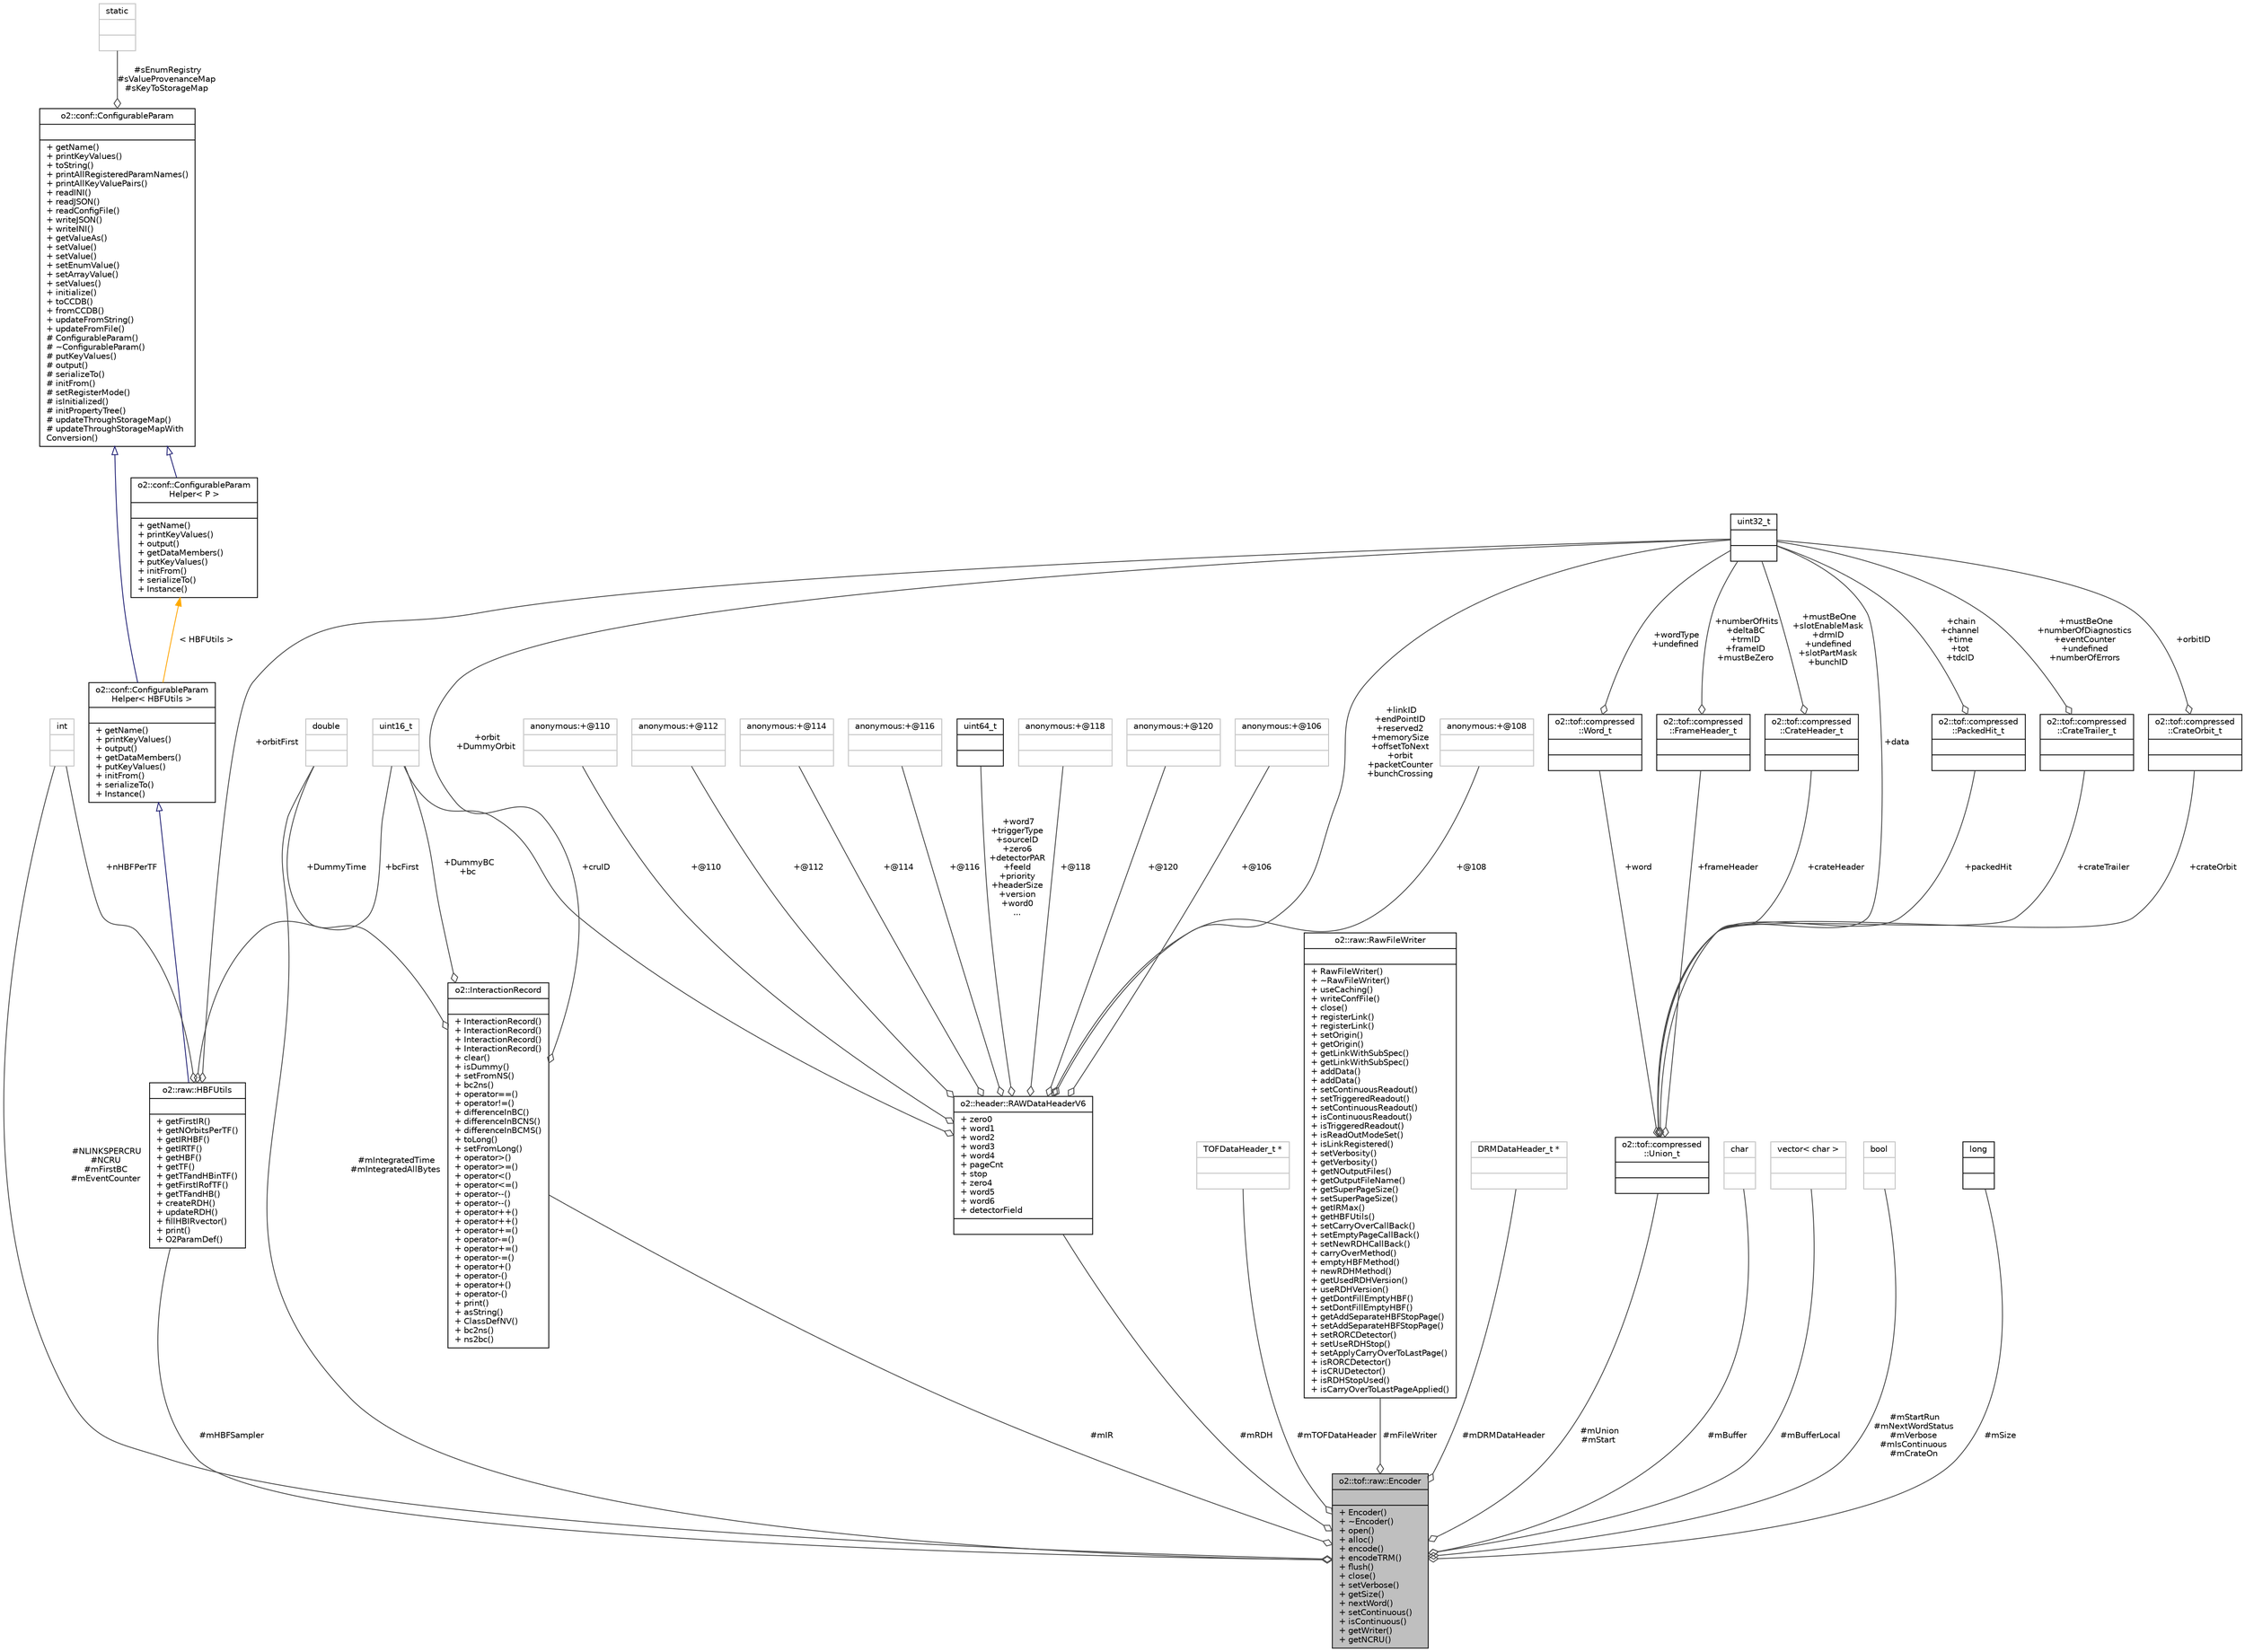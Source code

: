 digraph "o2::tof::raw::Encoder"
{
 // INTERACTIVE_SVG=YES
  bgcolor="transparent";
  edge [fontname="Helvetica",fontsize="10",labelfontname="Helvetica",labelfontsize="10"];
  node [fontname="Helvetica",fontsize="10",shape=record];
  Node1 [label="{o2::tof::raw::Encoder\n||+ Encoder()\l+ ~Encoder()\l+ open()\l+ alloc()\l+ encode()\l+ encodeTRM()\l+ flush()\l+ close()\l+ setVerbose()\l+ getSize()\l+ nextWord()\l+ setContinuous()\l+ isContinuous()\l+ getWriter()\l+ getNCRU()\l}",height=0.2,width=0.4,color="black", fillcolor="grey75", style="filled", fontcolor="black"];
  Node2 -> Node1 [color="grey25",fontsize="10",style="solid",label=" #mHBFSampler" ,arrowhead="odiamond",fontname="Helvetica"];
  Node2 [label="{o2::raw::HBFUtils\n||+ getFirstIR()\l+ getNOrbitsPerTF()\l+ getIRHBF()\l+ getIRTF()\l+ getHBF()\l+ getTF()\l+ getTFandHBinTF()\l+ getFirstIRofTF()\l+ getTFandHB()\l+ createRDH()\l+ updateRDH()\l+ fillHBIRvector()\l+ print()\l+ O2ParamDef()\l}",height=0.2,width=0.4,color="black",URL="$db/df3/structo2_1_1raw_1_1HBFUtils.html"];
  Node3 -> Node2 [dir="back",color="midnightblue",fontsize="10",style="solid",arrowtail="onormal",fontname="Helvetica"];
  Node3 [label="{o2::conf::ConfigurableParam\lHelper\< HBFUtils \>\n||+ getName()\l+ printKeyValues()\l+ output()\l+ getDataMembers()\l+ putKeyValues()\l+ initFrom()\l+ serializeTo()\l+ Instance()\l}",height=0.2,width=0.4,color="black",URL="$d7/d50/classo2_1_1conf_1_1ConfigurableParamHelper.html"];
  Node4 -> Node3 [dir="back",color="midnightblue",fontsize="10",style="solid",arrowtail="onormal",fontname="Helvetica"];
  Node4 [label="{o2::conf::ConfigurableParam\n||+ getName()\l+ printKeyValues()\l+ toString()\l+ printAllRegisteredParamNames()\l+ printAllKeyValuePairs()\l+ readINI()\l+ readJSON()\l+ readConfigFile()\l+ writeJSON()\l+ writeINI()\l+ getValueAs()\l+ setValue()\l+ setValue()\l+ setEnumValue()\l+ setArrayValue()\l+ setValues()\l+ initialize()\l+ toCCDB()\l+ fromCCDB()\l+ updateFromString()\l+ updateFromFile()\l# ConfigurableParam()\l# ~ConfigurableParam()\l# putKeyValues()\l# output()\l# serializeTo()\l# initFrom()\l# setRegisterMode()\l# isInitialized()\l# initPropertyTree()\l# updateThroughStorageMap()\l# updateThroughStorageMapWith\lConversion()\l}",height=0.2,width=0.4,color="black",URL="$d6/d14/classo2_1_1conf_1_1ConfigurableParam.html"];
  Node5 -> Node4 [color="grey25",fontsize="10",style="solid",label=" #sEnumRegistry\n#sValueProvenanceMap\n#sKeyToStorageMap" ,arrowhead="odiamond",fontname="Helvetica"];
  Node5 [label="{static\n||}",height=0.2,width=0.4,color="grey75"];
  Node6 -> Node3 [dir="back",color="orange",fontsize="10",style="solid",label=" \< HBFUtils \>" ,fontname="Helvetica"];
  Node6 [label="{o2::conf::ConfigurableParam\lHelper\< P \>\n||+ getName()\l+ printKeyValues()\l+ output()\l+ getDataMembers()\l+ putKeyValues()\l+ initFrom()\l+ serializeTo()\l+ Instance()\l}",height=0.2,width=0.4,color="black",URL="$d7/d50/classo2_1_1conf_1_1ConfigurableParamHelper.html"];
  Node4 -> Node6 [dir="back",color="midnightblue",fontsize="10",style="solid",arrowtail="onormal",fontname="Helvetica"];
  Node7 -> Node2 [color="grey25",fontsize="10",style="solid",label=" +bcFirst" ,arrowhead="odiamond",fontname="Helvetica"];
  Node7 [label="{uint16_t\n||}",height=0.2,width=0.4,color="grey75"];
  Node8 -> Node2 [color="grey25",fontsize="10",style="solid",label=" +orbitFirst" ,arrowhead="odiamond",fontname="Helvetica"];
  Node8 [label="{uint32_t\n||}",height=0.2,width=0.4,color="black",URL="$d3/d87/classuint32__t.html"];
  Node9 -> Node2 [color="grey25",fontsize="10",style="solid",label=" +nHBFPerTF" ,arrowhead="odiamond",fontname="Helvetica"];
  Node9 [label="{int\n||}",height=0.2,width=0.4,color="grey75"];
  Node10 -> Node1 [color="grey25",fontsize="10",style="solid",label=" #mRDH" ,arrowhead="odiamond",fontname="Helvetica"];
  Node10 [label="{o2::header::RAWDataHeaderV6\n|+ zero0\l+ word1\l+ word2\l+ word3\l+ word4\l+ pageCnt\l+ stop\l+ zero4\l+ word5\l+ word6\l+ detectorField\l|}",height=0.2,width=0.4,color="black",URL="$d5/d06/structo2_1_1header_1_1RAWDataHeaderV6.html"];
  Node11 -> Node10 [color="grey25",fontsize="10",style="solid",label=" +@114" ,arrowhead="odiamond",fontname="Helvetica"];
  Node11 [label="{anonymous:+@114\n||}",height=0.2,width=0.4,color="grey75"];
  Node12 -> Node10 [color="grey25",fontsize="10",style="solid",label=" +@116" ,arrowhead="odiamond",fontname="Helvetica"];
  Node12 [label="{anonymous:+@116\n||}",height=0.2,width=0.4,color="grey75"];
  Node13 -> Node10 [color="grey25",fontsize="10",style="solid",label=" +word7\n+triggerType\n+sourceID\n+zero6\n+detectorPAR\n+feeId\n+priority\n+headerSize\n+version\n+word0\n..." ,arrowhead="odiamond",fontname="Helvetica"];
  Node13 [label="{uint64_t\n||}",height=0.2,width=0.4,color="black",URL="$d6/d30/classuint64__t.html"];
  Node7 -> Node10 [color="grey25",fontsize="10",style="solid",label=" +cruID" ,arrowhead="odiamond",fontname="Helvetica"];
  Node14 -> Node10 [color="grey25",fontsize="10",style="solid",label=" +@118" ,arrowhead="odiamond",fontname="Helvetica"];
  Node14 [label="{anonymous:+@118\n||}",height=0.2,width=0.4,color="grey75"];
  Node15 -> Node10 [color="grey25",fontsize="10",style="solid",label=" +@120" ,arrowhead="odiamond",fontname="Helvetica"];
  Node15 [label="{anonymous:+@120\n||}",height=0.2,width=0.4,color="grey75"];
  Node8 -> Node10 [color="grey25",fontsize="10",style="solid",label=" +linkID\n+endPointID\n+reserved2\n+memorySize\n+offsetToNext\n+orbit\n+packetCounter\n+bunchCrossing" ,arrowhead="odiamond",fontname="Helvetica"];
  Node16 -> Node10 [color="grey25",fontsize="10",style="solid",label=" +@106" ,arrowhead="odiamond",fontname="Helvetica"];
  Node16 [label="{anonymous:+@106\n||}",height=0.2,width=0.4,color="grey75"];
  Node17 -> Node10 [color="grey25",fontsize="10",style="solid",label=" +@108" ,arrowhead="odiamond",fontname="Helvetica"];
  Node17 [label="{anonymous:+@108\n||}",height=0.2,width=0.4,color="grey75"];
  Node18 -> Node10 [color="grey25",fontsize="10",style="solid",label=" +@110" ,arrowhead="odiamond",fontname="Helvetica"];
  Node18 [label="{anonymous:+@110\n||}",height=0.2,width=0.4,color="grey75"];
  Node19 -> Node10 [color="grey25",fontsize="10",style="solid",label=" +@112" ,arrowhead="odiamond",fontname="Helvetica"];
  Node19 [label="{anonymous:+@112\n||}",height=0.2,width=0.4,color="grey75"];
  Node20 -> Node1 [color="grey25",fontsize="10",style="solid",label=" #mIR" ,arrowhead="odiamond",fontname="Helvetica"];
  Node20 [label="{o2::InteractionRecord\n||+ InteractionRecord()\l+ InteractionRecord()\l+ InteractionRecord()\l+ InteractionRecord()\l+ clear()\l+ isDummy()\l+ setFromNS()\l+ bc2ns()\l+ operator==()\l+ operator!=()\l+ differenceInBC()\l+ differenceInBCNS()\l+ differenceInBCMS()\l+ toLong()\l+ setFromLong()\l+ operator\>()\l+ operator\>=()\l+ operator\<()\l+ operator\<=()\l+ operator--()\l+ operator--()\l+ operator++()\l+ operator++()\l+ operator+=()\l+ operator-=()\l+ operator+=()\l+ operator-=()\l+ operator+()\l+ operator-()\l+ operator+()\l+ operator-()\l+ print()\l+ asString()\l+ ClassDefNV()\l+ bc2ns()\l+ ns2bc()\l}",height=0.2,width=0.4,color="black",URL="$d1/d21/structo2_1_1InteractionRecord.html"];
  Node21 -> Node20 [color="grey25",fontsize="10",style="solid",label=" +DummyTime" ,arrowhead="odiamond",fontname="Helvetica"];
  Node21 [label="{double\n||}",height=0.2,width=0.4,color="grey75"];
  Node7 -> Node20 [color="grey25",fontsize="10",style="solid",label=" +DummyBC\n+bc" ,arrowhead="odiamond",fontname="Helvetica"];
  Node8 -> Node20 [color="grey25",fontsize="10",style="solid",label=" +orbit\n+DummyOrbit" ,arrowhead="odiamond",fontname="Helvetica"];
  Node22 -> Node1 [color="grey25",fontsize="10",style="solid",label=" #mTOFDataHeader" ,arrowhead="odiamond",fontname="Helvetica"];
  Node22 [label="{TOFDataHeader_t *\n||}",height=0.2,width=0.4,color="grey75"];
  Node21 -> Node1 [color="grey25",fontsize="10",style="solid",label=" #mIntegratedTime\n#mIntegratedAllBytes" ,arrowhead="odiamond",fontname="Helvetica"];
  Node23 -> Node1 [color="grey25",fontsize="10",style="solid",label=" #mFileWriter" ,arrowhead="odiamond",fontname="Helvetica"];
  Node23 [label="{o2::raw::RawFileWriter\n||+ RawFileWriter()\l+ ~RawFileWriter()\l+ useCaching()\l+ writeConfFile()\l+ close()\l+ registerLink()\l+ registerLink()\l+ setOrigin()\l+ getOrigin()\l+ getLinkWithSubSpec()\l+ getLinkWithSubSpec()\l+ addData()\l+ addData()\l+ setContinuousReadout()\l+ setTriggeredReadout()\l+ setContinuousReadout()\l+ isContinuousReadout()\l+ isTriggeredReadout()\l+ isReadOutModeSet()\l+ isLinkRegistered()\l+ setVerbosity()\l+ getVerbosity()\l+ getNOutputFiles()\l+ getOutputFileName()\l+ getSuperPageSize()\l+ setSuperPageSize()\l+ getIRMax()\l+ getHBFUtils()\l+ setCarryOverCallBack()\l+ setEmptyPageCallBack()\l+ setNewRDHCallBack()\l+ carryOverMethod()\l+ emptyHBFMethod()\l+ newRDHMethod()\l+ getUsedRDHVersion()\l+ useRDHVersion()\l+ getDontFillEmptyHBF()\l+ setDontFillEmptyHBF()\l+ getAddSeparateHBFStopPage()\l+ setAddSeparateHBFStopPage()\l+ setRORCDetector()\l+ setUseRDHStop()\l+ setApplyCarryOverToLastPage()\l+ isRORCDetector()\l+ isCRUDetector()\l+ isRDHStopUsed()\l+ isCarryOverToLastPageApplied()\l}",height=0.2,width=0.4,color="black",URL="$d0/d0d/classo2_1_1raw_1_1RawFileWriter.html"];
  Node24 -> Node1 [color="grey25",fontsize="10",style="solid",label=" #mDRMDataHeader" ,arrowhead="odiamond",fontname="Helvetica"];
  Node24 [label="{DRMDataHeader_t *\n||}",height=0.2,width=0.4,color="grey75"];
  Node25 -> Node1 [color="grey25",fontsize="10",style="solid",label=" #mUnion\n#mStart" ,arrowhead="odiamond",fontname="Helvetica"];
  Node25 [label="{o2::tof::compressed\l::Union_t\n||}",height=0.2,width=0.4,color="black",URL="$df/dd7/uniono2_1_1tof_1_1compressed_1_1Union__t.html"];
  Node26 -> Node25 [color="grey25",fontsize="10",style="solid",label=" +packedHit" ,arrowhead="odiamond",fontname="Helvetica"];
  Node26 [label="{o2::tof::compressed\l::PackedHit_t\n||}",height=0.2,width=0.4,color="black",URL="$df/d87/structo2_1_1tof_1_1compressed_1_1PackedHit__t.html"];
  Node8 -> Node26 [color="grey25",fontsize="10",style="solid",label=" +chain\n+channel\n+time\n+tot\n+tdcID" ,arrowhead="odiamond",fontname="Helvetica"];
  Node27 -> Node25 [color="grey25",fontsize="10",style="solid",label=" +crateTrailer" ,arrowhead="odiamond",fontname="Helvetica"];
  Node27 [label="{o2::tof::compressed\l::CrateTrailer_t\n||}",height=0.2,width=0.4,color="black",URL="$dc/d31/structo2_1_1tof_1_1compressed_1_1CrateTrailer__t.html"];
  Node8 -> Node27 [color="grey25",fontsize="10",style="solid",label=" +mustBeOne\n+numberOfDiagnostics\n+eventCounter\n+undefined\n+numberOfErrors" ,arrowhead="odiamond",fontname="Helvetica"];
  Node28 -> Node25 [color="grey25",fontsize="10",style="solid",label=" +crateOrbit" ,arrowhead="odiamond",fontname="Helvetica"];
  Node28 [label="{o2::tof::compressed\l::CrateOrbit_t\n||}",height=0.2,width=0.4,color="black",URL="$d0/df7/structo2_1_1tof_1_1compressed_1_1CrateOrbit__t.html"];
  Node8 -> Node28 [color="grey25",fontsize="10",style="solid",label=" +orbitID" ,arrowhead="odiamond",fontname="Helvetica"];
  Node29 -> Node25 [color="grey25",fontsize="10",style="solid",label=" +word" ,arrowhead="odiamond",fontname="Helvetica"];
  Node29 [label="{o2::tof::compressed\l::Word_t\n||}",height=0.2,width=0.4,color="black",URL="$d5/d0d/structo2_1_1tof_1_1compressed_1_1Word__t.html"];
  Node8 -> Node29 [color="grey25",fontsize="10",style="solid",label=" +wordType\n+undefined" ,arrowhead="odiamond",fontname="Helvetica"];
  Node8 -> Node25 [color="grey25",fontsize="10",style="solid",label=" +data" ,arrowhead="odiamond",fontname="Helvetica"];
  Node30 -> Node25 [color="grey25",fontsize="10",style="solid",label=" +frameHeader" ,arrowhead="odiamond",fontname="Helvetica"];
  Node30 [label="{o2::tof::compressed\l::FrameHeader_t\n||}",height=0.2,width=0.4,color="black",URL="$df/d7e/structo2_1_1tof_1_1compressed_1_1FrameHeader__t.html"];
  Node8 -> Node30 [color="grey25",fontsize="10",style="solid",label=" +numberOfHits\n+deltaBC\n+trmID\n+frameID\n+mustBeZero" ,arrowhead="odiamond",fontname="Helvetica"];
  Node31 -> Node25 [color="grey25",fontsize="10",style="solid",label=" +crateHeader" ,arrowhead="odiamond",fontname="Helvetica"];
  Node31 [label="{o2::tof::compressed\l::CrateHeader_t\n||}",height=0.2,width=0.4,color="black",URL="$d5/da4/structo2_1_1tof_1_1compressed_1_1CrateHeader__t.html"];
  Node8 -> Node31 [color="grey25",fontsize="10",style="solid",label=" +mustBeOne\n+slotEnableMask\n+drmID\n+undefined\n+slotPartMask\n+bunchID" ,arrowhead="odiamond",fontname="Helvetica"];
  Node32 -> Node1 [color="grey25",fontsize="10",style="solid",label=" #mBuffer" ,arrowhead="odiamond",fontname="Helvetica"];
  Node32 [label="{char\n||}",height=0.2,width=0.4,color="grey75"];
  Node33 -> Node1 [color="grey25",fontsize="10",style="solid",label=" #mBufferLocal" ,arrowhead="odiamond",fontname="Helvetica"];
  Node33 [label="{vector\< char \>\n||}",height=0.2,width=0.4,color="grey75"];
  Node9 -> Node1 [color="grey25",fontsize="10",style="solid",label=" #NLINKSPERCRU\n#NCRU\n#mFirstBC\n#mEventCounter" ,arrowhead="odiamond",fontname="Helvetica"];
  Node34 -> Node1 [color="grey25",fontsize="10",style="solid",label=" #mStartRun\n#mNextWordStatus\n#mVerbose\n#mIsContinuous\n#mCrateOn" ,arrowhead="odiamond",fontname="Helvetica"];
  Node34 [label="{bool\n||}",height=0.2,width=0.4,color="grey75"];
  Node35 -> Node1 [color="grey25",fontsize="10",style="solid",label=" #mSize" ,arrowhead="odiamond",fontname="Helvetica"];
  Node35 [label="{long\n||}",height=0.2,width=0.4,color="black",URL="$d7/d63/classlong.html"];
}
